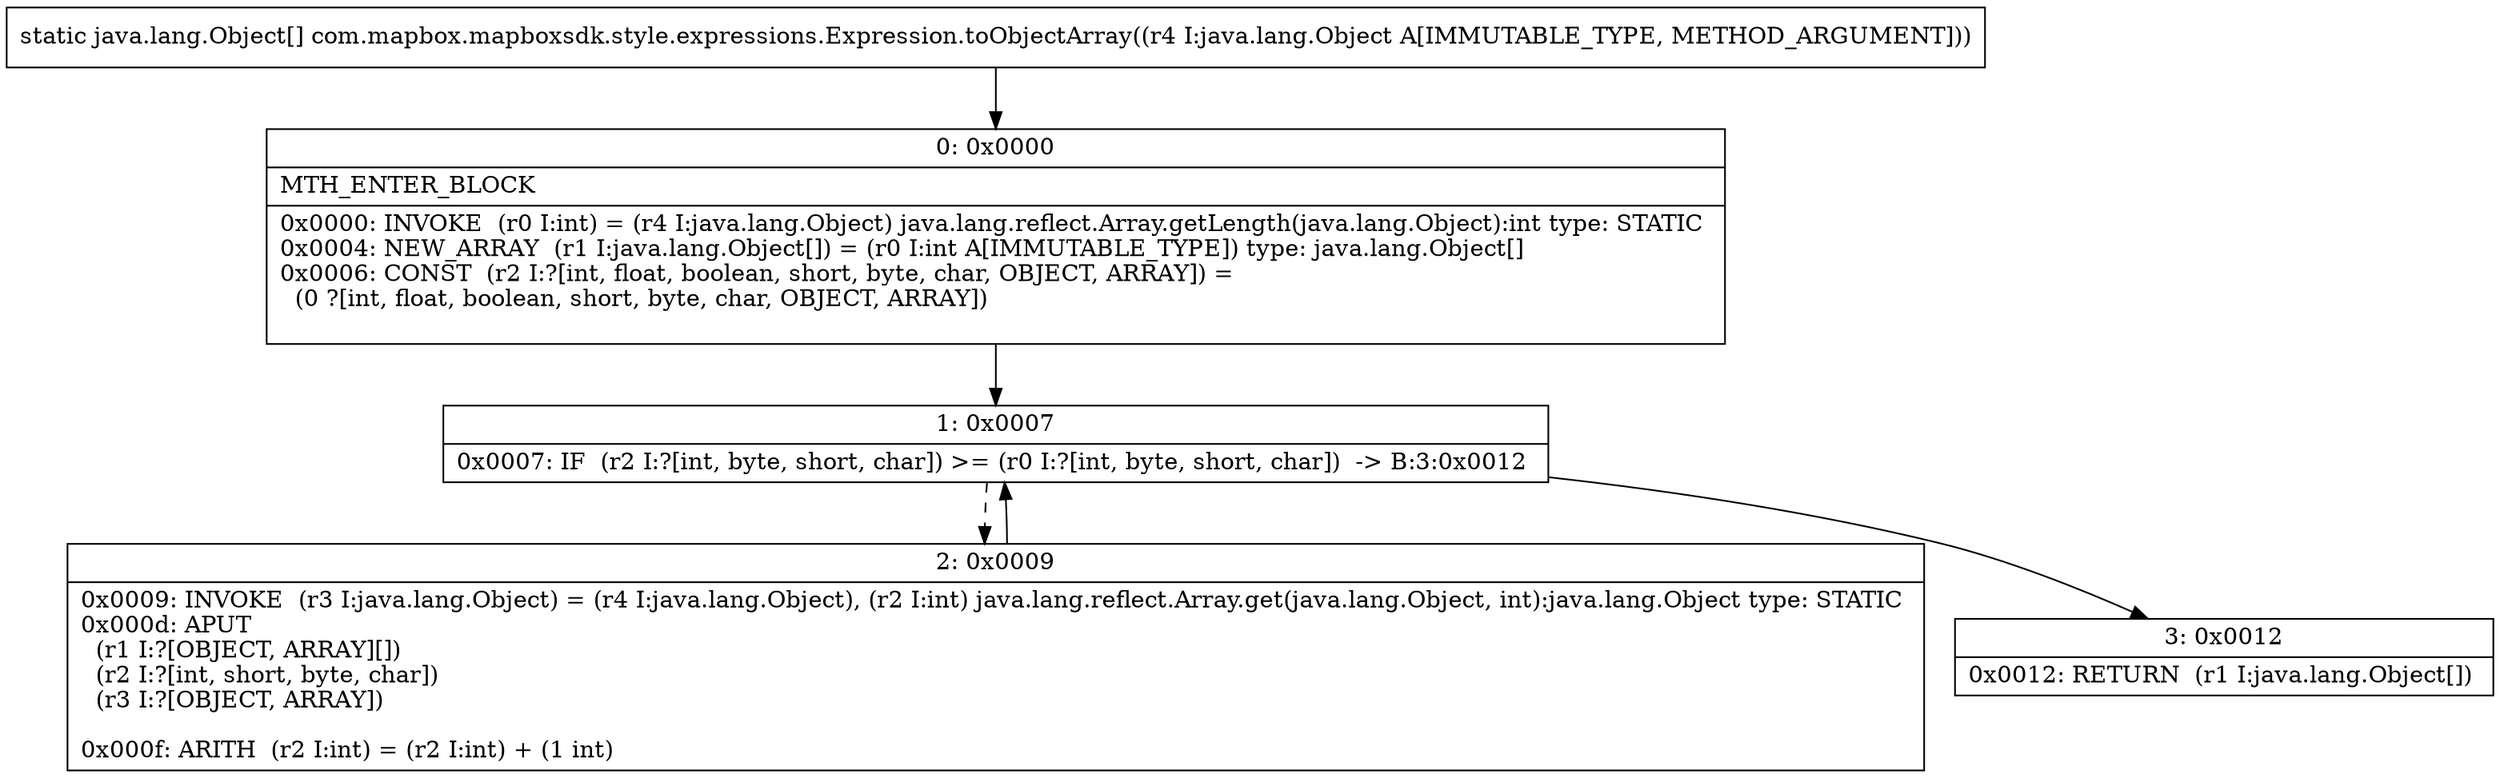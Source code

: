 digraph "CFG forcom.mapbox.mapboxsdk.style.expressions.Expression.toObjectArray(Ljava\/lang\/Object;)[Ljava\/lang\/Object;" {
Node_0 [shape=record,label="{0\:\ 0x0000|MTH_ENTER_BLOCK\l|0x0000: INVOKE  (r0 I:int) = (r4 I:java.lang.Object) java.lang.reflect.Array.getLength(java.lang.Object):int type: STATIC \l0x0004: NEW_ARRAY  (r1 I:java.lang.Object[]) = (r0 I:int A[IMMUTABLE_TYPE]) type: java.lang.Object[] \l0x0006: CONST  (r2 I:?[int, float, boolean, short, byte, char, OBJECT, ARRAY]) = \l  (0 ?[int, float, boolean, short, byte, char, OBJECT, ARRAY])\l \l}"];
Node_1 [shape=record,label="{1\:\ 0x0007|0x0007: IF  (r2 I:?[int, byte, short, char]) \>= (r0 I:?[int, byte, short, char])  \-\> B:3:0x0012 \l}"];
Node_2 [shape=record,label="{2\:\ 0x0009|0x0009: INVOKE  (r3 I:java.lang.Object) = (r4 I:java.lang.Object), (r2 I:int) java.lang.reflect.Array.get(java.lang.Object, int):java.lang.Object type: STATIC \l0x000d: APUT  \l  (r1 I:?[OBJECT, ARRAY][])\l  (r2 I:?[int, short, byte, char])\l  (r3 I:?[OBJECT, ARRAY])\l \l0x000f: ARITH  (r2 I:int) = (r2 I:int) + (1 int) \l}"];
Node_3 [shape=record,label="{3\:\ 0x0012|0x0012: RETURN  (r1 I:java.lang.Object[]) \l}"];
MethodNode[shape=record,label="{static java.lang.Object[] com.mapbox.mapboxsdk.style.expressions.Expression.toObjectArray((r4 I:java.lang.Object A[IMMUTABLE_TYPE, METHOD_ARGUMENT])) }"];
MethodNode -> Node_0;
Node_0 -> Node_1;
Node_1 -> Node_2[style=dashed];
Node_1 -> Node_3;
Node_2 -> Node_1;
}

